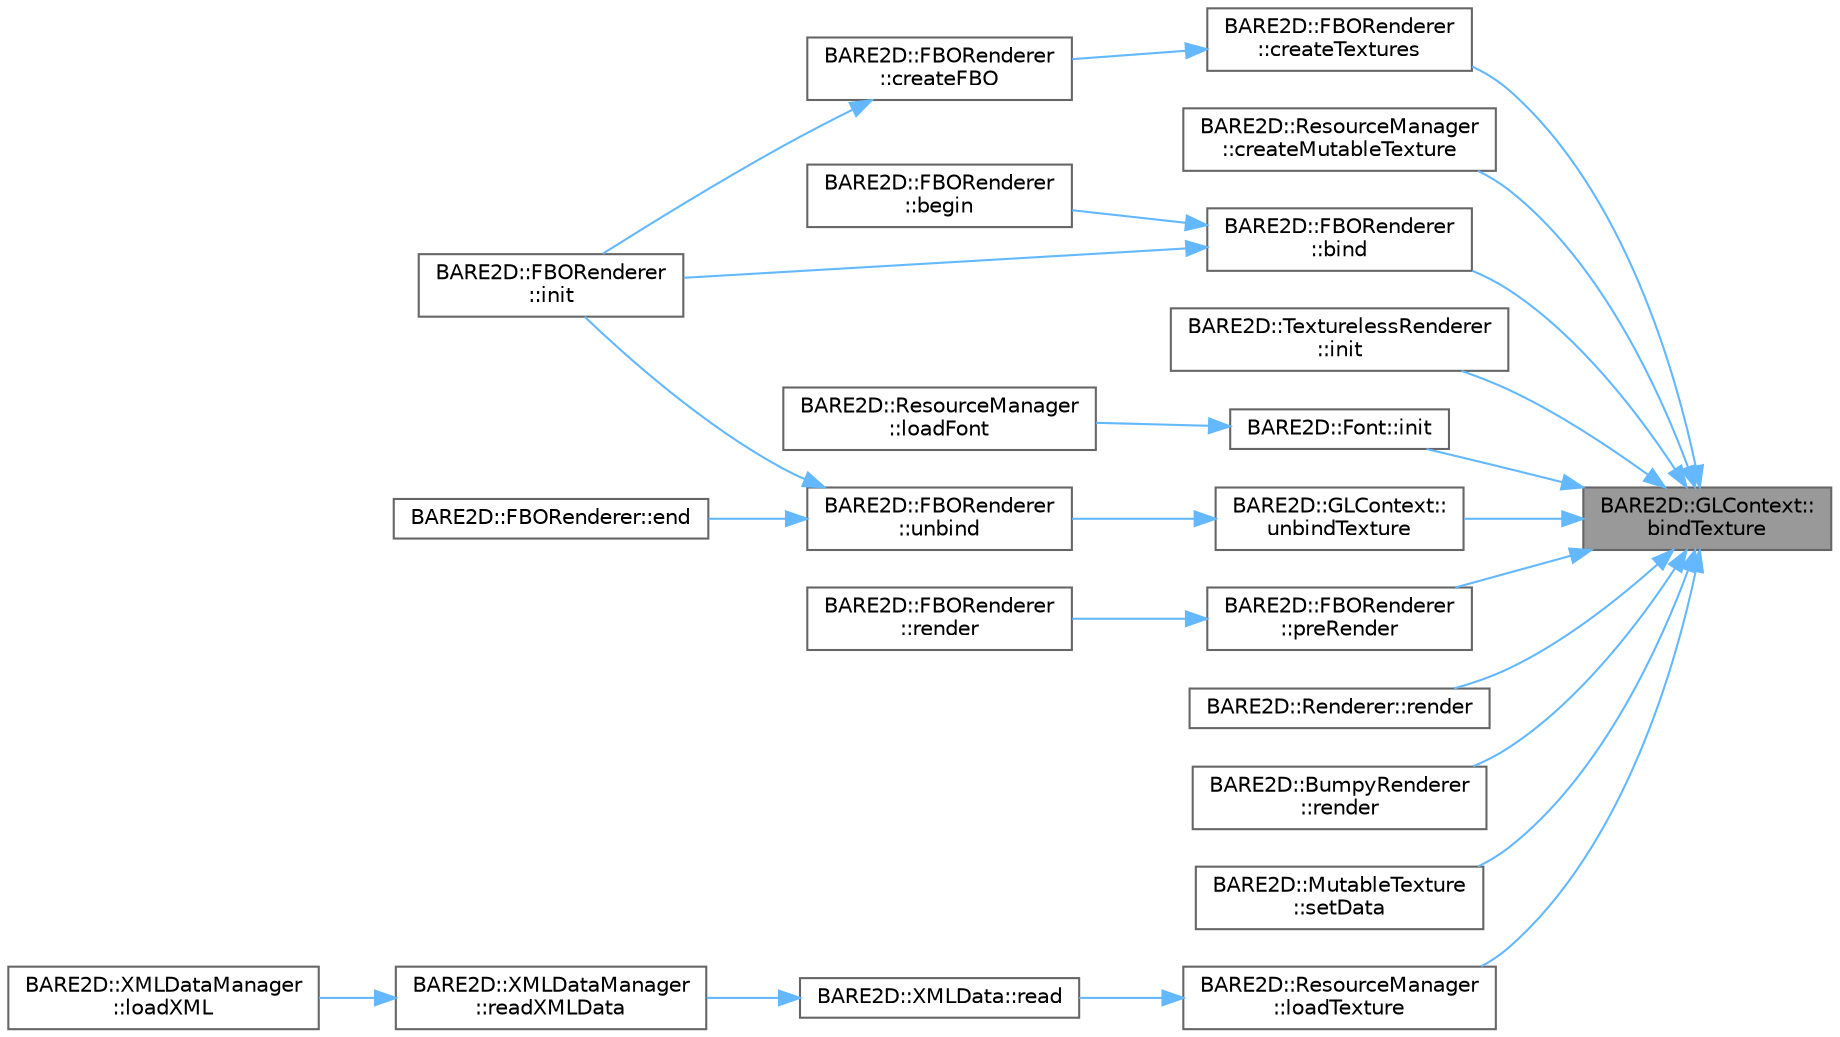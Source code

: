 digraph "BARE2D::GLContext::bindTexture"
{
 // INTERACTIVE_SVG=YES
 // LATEX_PDF_SIZE
  bgcolor="transparent";
  edge [fontname=Helvetica,fontsize=10,labelfontname=Helvetica,labelfontsize=10];
  node [fontname=Helvetica,fontsize=10,shape=box,height=0.2,width=0.4];
  rankdir="RL";
  Node1 [label="BARE2D::GLContext::\lbindTexture",height=0.2,width=0.4,color="gray40", fillcolor="grey60", style="filled", fontcolor="black",tooltip="Binds a texture to target in the currently active texture slot."];
  Node1 -> Node2 [dir="back",color="steelblue1",style="solid"];
  Node2 [label="BARE2D::FBORenderer\l::bind",height=0.2,width=0.4,color="grey40", fillcolor="white", style="filled",URL="$class_b_a_r_e2_d_1_1_f_b_o_renderer.html#a5765d077d8aff3402f717863169a0176",tooltip="Binds the FBO and appropriate texture attachments."];
  Node2 -> Node3 [dir="back",color="steelblue1",style="solid"];
  Node3 [label="BARE2D::FBORenderer\l::begin",height=0.2,width=0.4,color="grey40", fillcolor="white", style="filled",URL="$class_b_a_r_e2_d_1_1_f_b_o_renderer.html#a5e94ee6c2c34dcdcbd65c9b05f3a465a",tooltip="Clears the necessary vectors, etc. to prepare for draw() calls, etc."];
  Node2 -> Node4 [dir="back",color="steelblue1",style="solid"];
  Node4 [label="BARE2D::FBORenderer\l::init",height=0.2,width=0.4,color="grey40", fillcolor="white", style="filled",URL="$class_b_a_r_e2_d_1_1_f_b_o_renderer.html#ac1902310c37a001b0f6d53b7d6066867",tooltip="Initializes all necessary bits of the renderer."];
  Node1 -> Node5 [dir="back",color="steelblue1",style="solid"];
  Node5 [label="BARE2D::ResourceManager\l::createMutableTexture",height=0.2,width=0.4,color="grey40", fillcolor="white", style="filled",URL="$class_b_a_r_e2_d_1_1_resource_manager.html#a05a7123519dfb03fa23088785eb4ece4",tooltip="Creates a new mutable texture, or replaces one that exists with a new texture."];
  Node1 -> Node6 [dir="back",color="steelblue1",style="solid"];
  Node6 [label="BARE2D::FBORenderer\l::createTextures",height=0.2,width=0.4,color="grey40", fillcolor="white", style="filled",URL="$class_b_a_r_e2_d_1_1_f_b_o_renderer.html#aff19a68622b2fdf7033ffee1ab32a7c6",tooltip="Creates all of the OpenGL textures, and takes their handles into m_colourTextureID,..."];
  Node6 -> Node7 [dir="back",color="steelblue1",style="solid"];
  Node7 [label="BARE2D::FBORenderer\l::createFBO",height=0.2,width=0.4,color="grey40", fillcolor="white", style="filled",URL="$class_b_a_r_e2_d_1_1_f_b_o_renderer.html#af0312bfcb60be2285bb443a79ae9678f",tooltip="Creates the OpenGL FBO instance and holds its handle in m_fboID;."];
  Node7 -> Node4 [dir="back",color="steelblue1",style="solid"];
  Node1 -> Node8 [dir="back",color="steelblue1",style="solid"];
  Node8 [label="BARE2D::TexturelessRenderer\l::init",height=0.2,width=0.4,color="grey40", fillcolor="white", style="filled",URL="$class_b_a_r_e2_d_1_1_textureless_renderer.html#a01951b878023daee5eef45428e8e858e",tooltip="Initializes all necessary bits of the renderer."];
  Node1 -> Node9 [dir="back",color="steelblue1",style="solid"];
  Node9 [label="BARE2D::Font::init",height=0.2,width=0.4,color="grey40", fillcolor="white", style="filled",URL="$class_b_a_r_e2_d_1_1_font.html#a4448baad55264df37021c5e24a033b29",tooltip="Creates font resources."];
  Node9 -> Node10 [dir="back",color="steelblue1",style="solid"];
  Node10 [label="BARE2D::ResourceManager\l::loadFont",height=0.2,width=0.4,color="grey40", fillcolor="white", style="filled",URL="$class_b_a_r_e2_d_1_1_resource_manager.html#a779c084be78d6e03a8083cb109b85509",tooltip="Loads a font to the cache."];
  Node1 -> Node11 [dir="back",color="steelblue1",style="solid"];
  Node11 [label="BARE2D::ResourceManager\l::loadTexture",height=0.2,width=0.4,color="grey40", fillcolor="white", style="filled",URL="$class_b_a_r_e2_d_1_1_resource_manager.html#af4bb03a60f5fdb3ec94064e17c84e823",tooltip="Loads a texture if it isn't already in the cache."];
  Node11 -> Node12 [dir="back",color="steelblue1",style="solid"];
  Node12 [label="BARE2D::XMLData::read",height=0.2,width=0.4,color="grey40", fillcolor="white", style="filled",URL="$class_b_a_r_e2_d_1_1_x_m_l_data.html#acf63925319a7b15a53989db54702ea60",tooltip="Reads the entire piece of data from a given XML node."];
  Node12 -> Node13 [dir="back",color="steelblue1",style="solid"];
  Node13 [label="BARE2D::XMLDataManager\l::readXMLData",height=0.2,width=0.4,color="grey40", fillcolor="white", style="filled",URL="$class_b_a_r_e2_d_1_1_x_m_l_data_manager.html#a85100a24e685d21a8f2af8f87def391a",tooltip="Reads a single subcache from a single file."];
  Node13 -> Node14 [dir="back",color="steelblue1",style="solid"];
  Node14 [label="BARE2D::XMLDataManager\l::loadXML",height=0.2,width=0.4,color="grey40", fillcolor="white", style="filled",URL="$class_b_a_r_e2_d_1_1_x_m_l_data_manager.html#ac4a9f3f5c2a496e2df493a10df0003d3",tooltip="Loads all of the files from the filepath that end in .xml to the caches. Does not clear caches."];
  Node1 -> Node15 [dir="back",color="steelblue1",style="solid"];
  Node15 [label="BARE2D::FBORenderer\l::preRender",height=0.2,width=0.4,color="grey40", fillcolor="white", style="filled",URL="$class_b_a_r_e2_d_1_1_f_b_o_renderer.html#a6a0113b8f8806828e460e41bd7697b6c",tooltip="Does stuff inside of the render function, within the shader's use."];
  Node15 -> Node16 [dir="back",color="steelblue1",style="solid"];
  Node16 [label="BARE2D::FBORenderer\l::render",height=0.2,width=0.4,color="grey40", fillcolor="white", style="filled",URL="$class_b_a_r_e2_d_1_1_f_b_o_renderer.html#aaccc7bddd25f99cca5b734d097383c6e",tooltip="Actually renders the contents to the screen!"];
  Node1 -> Node17 [dir="back",color="steelblue1",style="solid"];
  Node17 [label="BARE2D::Renderer::render",height=0.2,width=0.4,color="grey40", fillcolor="white", style="filled",URL="$class_b_a_r_e2_d_1_1_renderer.html#af6c7b543d54be3ce30224e21d5606be3",tooltip="Actually renders the contents to the screen!"];
  Node1 -> Node18 [dir="back",color="steelblue1",style="solid"];
  Node18 [label="BARE2D::BumpyRenderer\l::render",height=0.2,width=0.4,color="grey40", fillcolor="white", style="filled",URL="$class_b_a_r_e2_d_1_1_bumpy_renderer.html#adf8f29d89f859671a39cde7fb94cc7e7",tooltip="Actually renders the contents to the screen!"];
  Node1 -> Node19 [dir="back",color="steelblue1",style="solid"];
  Node19 [label="BARE2D::MutableTexture\l::setData",height=0.2,width=0.4,color="grey40", fillcolor="white", style="filled",URL="$struct_b_a_r_e2_d_1_1_mutable_texture.html#a78f079b17650c765dc84859a3d7a7209",tooltip="Sets the data of the mutable texture, as well as updates the OpenGL context's texture data for it (us..."];
  Node1 -> Node20 [dir="back",color="steelblue1",style="solid"];
  Node20 [label="BARE2D::GLContext::\lunbindTexture",height=0.2,width=0.4,color="grey40", fillcolor="white", style="filled",URL="$class_b_a_r_e2_d_1_1_g_l_context.html#a99f228aa049e960dace1970e09b24246",tooltip="Unbinds a texture."];
  Node20 -> Node21 [dir="back",color="steelblue1",style="solid"];
  Node21 [label="BARE2D::FBORenderer\l::unbind",height=0.2,width=0.4,color="grey40", fillcolor="white", style="filled",URL="$class_b_a_r_e2_d_1_1_f_b_o_renderer.html#a01768136e2e36b131a23d422ded3bd5b",tooltip="Unbinds the FBO + textures."];
  Node21 -> Node22 [dir="back",color="steelblue1",style="solid"];
  Node22 [label="BARE2D::FBORenderer::end",height=0.2,width=0.4,color="grey40", fillcolor="white", style="filled",URL="$class_b_a_r_e2_d_1_1_f_b_o_renderer.html#a4dde75642694aa34aa463bb298cb34cd",tooltip="Creates the renderbatches, does necessary stuff before render() call."];
  Node21 -> Node4 [dir="back",color="steelblue1",style="solid"];
}
